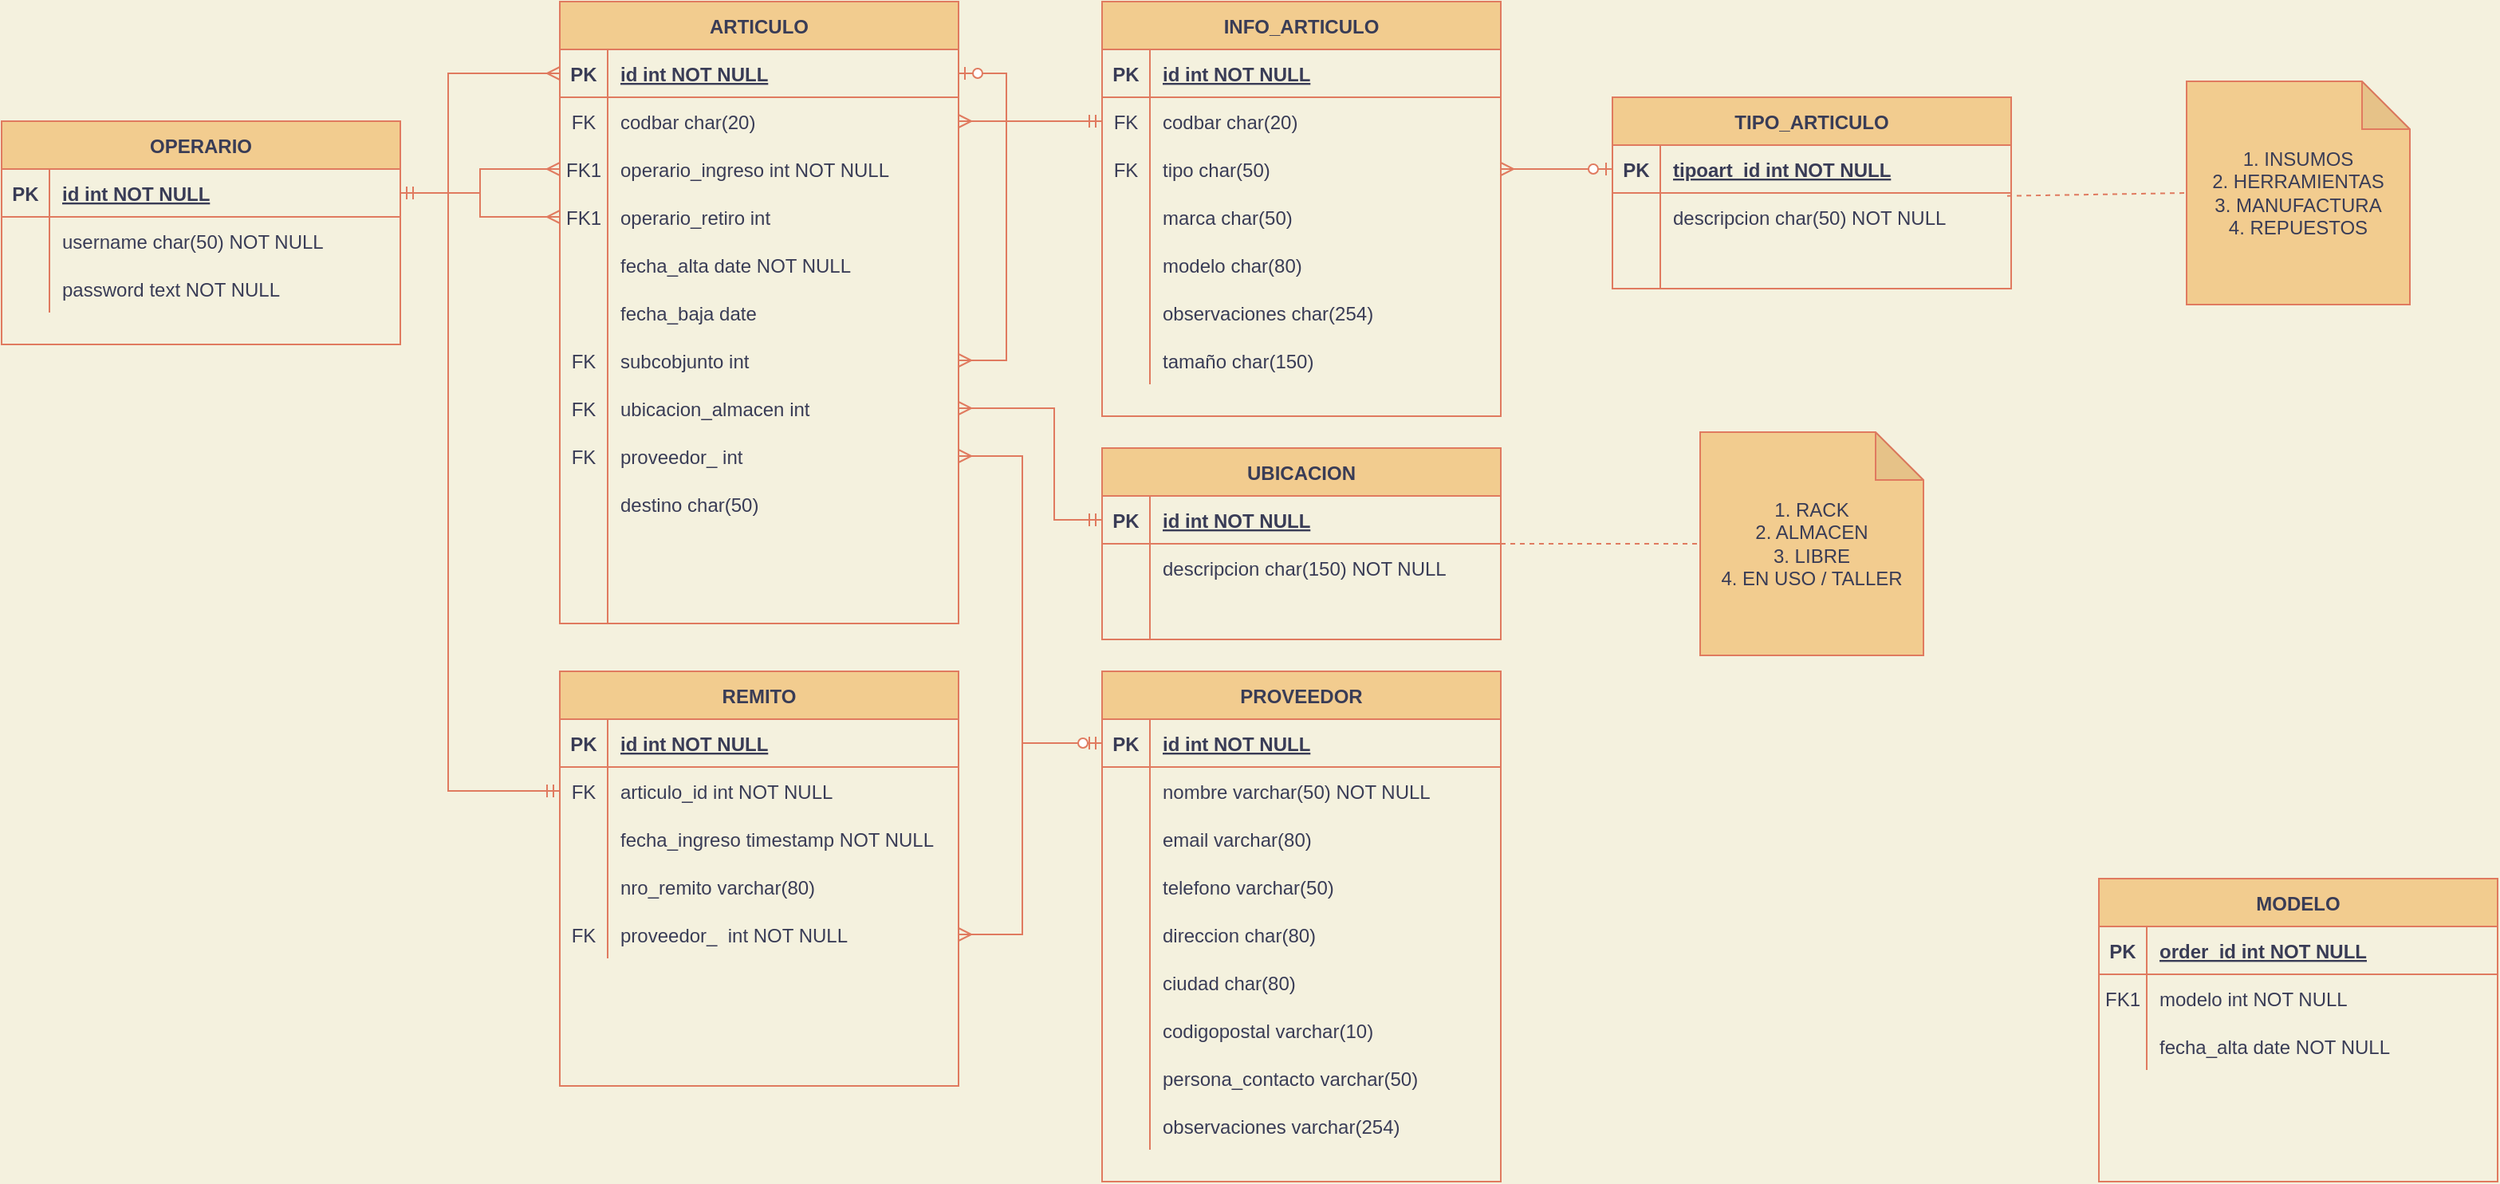 <mxfile version="13.10.0" type="embed">
    <diagram id="R2lEEEUBdFMjLlhIrx00" name="Taller Modelado DB">
        <mxGraphModel dx="1084" dy="545" grid="0" gridSize="10" guides="1" tooltips="1" connect="1" arrows="1" fold="1" page="0" pageScale="1" pageWidth="1169" pageHeight="827" background="#F4F1DE" math="0" shadow="0" extFonts="Permanent Marker^https://fonts.googleapis.com/css?family=Permanent+Marker">
            <root>
                <mxCell id="0"/>
                <mxCell id="1" parent="0"/>
                <mxCell id="C-vyLk0tnHw3VtMMgP7b-13" value="REMITO" style="shape=table;startSize=30;container=1;collapsible=1;childLayout=tableLayout;fixedRows=1;rowLines=0;fontStyle=1;align=center;resizeLast=1;fillColor=#F2CC8F;strokeColor=#E07A5F;fontColor=#393C56;" parent="1" vertex="1">
                    <mxGeometry x="380" y="470" width="250" height="260" as="geometry"/>
                </mxCell>
                <mxCell id="C-vyLk0tnHw3VtMMgP7b-14" value="" style="shape=partialRectangle;collapsible=0;dropTarget=0;pointerEvents=0;fillColor=none;points=[[0,0.5],[1,0.5]];portConstraint=eastwest;top=0;left=0;right=0;bottom=1;strokeColor=#E07A5F;fontColor=#393C56;" parent="C-vyLk0tnHw3VtMMgP7b-13" vertex="1">
                    <mxGeometry y="30" width="250" height="30" as="geometry"/>
                </mxCell>
                <mxCell id="C-vyLk0tnHw3VtMMgP7b-15" value="PK" style="shape=partialRectangle;overflow=hidden;connectable=0;fillColor=none;top=0;left=0;bottom=0;right=0;fontStyle=1;strokeColor=#E07A5F;fontColor=#393C56;" parent="C-vyLk0tnHw3VtMMgP7b-14" vertex="1">
                    <mxGeometry width="30" height="30" as="geometry"/>
                </mxCell>
                <mxCell id="C-vyLk0tnHw3VtMMgP7b-16" value="id int NOT NULL " style="shape=partialRectangle;overflow=hidden;connectable=0;fillColor=none;top=0;left=0;bottom=0;right=0;align=left;spacingLeft=6;fontStyle=5;strokeColor=#E07A5F;fontColor=#393C56;" parent="C-vyLk0tnHw3VtMMgP7b-14" vertex="1">
                    <mxGeometry x="30" width="220" height="30" as="geometry"/>
                </mxCell>
                <mxCell id="C-vyLk0tnHw3VtMMgP7b-17" value="" style="shape=partialRectangle;collapsible=0;dropTarget=0;pointerEvents=0;fillColor=none;points=[[0,0.5],[1,0.5]];portConstraint=eastwest;top=0;left=0;right=0;bottom=0;strokeColor=#E07A5F;fontColor=#393C56;" parent="C-vyLk0tnHw3VtMMgP7b-13" vertex="1">
                    <mxGeometry y="60" width="250" height="30" as="geometry"/>
                </mxCell>
                <mxCell id="C-vyLk0tnHw3VtMMgP7b-18" value="FK" style="shape=partialRectangle;overflow=hidden;connectable=0;fillColor=none;top=0;left=0;bottom=0;right=0;strokeColor=#E07A5F;fontColor=#393C56;" parent="C-vyLk0tnHw3VtMMgP7b-17" vertex="1">
                    <mxGeometry width="30" height="30" as="geometry"/>
                </mxCell>
                <mxCell id="C-vyLk0tnHw3VtMMgP7b-19" value="articulo_id int NOT NULL" style="shape=partialRectangle;overflow=hidden;connectable=0;fillColor=none;top=0;left=0;bottom=0;right=0;align=left;spacingLeft=6;strokeColor=#E07A5F;fontColor=#393C56;" parent="C-vyLk0tnHw3VtMMgP7b-17" vertex="1">
                    <mxGeometry x="30" width="220" height="30" as="geometry"/>
                </mxCell>
                <mxCell id="C-vyLk0tnHw3VtMMgP7b-20" value="" style="shape=partialRectangle;collapsible=0;dropTarget=0;pointerEvents=0;fillColor=none;points=[[0,0.5],[1,0.5]];portConstraint=eastwest;top=0;left=0;right=0;bottom=0;strokeColor=#E07A5F;fontColor=#393C56;" parent="C-vyLk0tnHw3VtMMgP7b-13" vertex="1">
                    <mxGeometry y="90" width="250" height="30" as="geometry"/>
                </mxCell>
                <mxCell id="C-vyLk0tnHw3VtMMgP7b-21" value="" style="shape=partialRectangle;overflow=hidden;connectable=0;fillColor=none;top=0;left=0;bottom=0;right=0;strokeColor=#E07A5F;fontColor=#393C56;" parent="C-vyLk0tnHw3VtMMgP7b-20" vertex="1">
                    <mxGeometry width="30" height="30" as="geometry"/>
                </mxCell>
                <mxCell id="C-vyLk0tnHw3VtMMgP7b-22" value="fecha_ingreso timestamp NOT NULL" style="shape=partialRectangle;overflow=hidden;connectable=0;fillColor=none;top=0;left=0;bottom=0;right=0;align=left;spacingLeft=6;strokeColor=#E07A5F;fontColor=#393C56;" parent="C-vyLk0tnHw3VtMMgP7b-20" vertex="1">
                    <mxGeometry x="30" width="220" height="30" as="geometry"/>
                </mxCell>
                <mxCell id="FuJcFCWlnaRvxosyB_40-101" value="" style="shape=partialRectangle;collapsible=0;dropTarget=0;pointerEvents=0;fillColor=none;points=[[0,0.5],[1,0.5]];portConstraint=eastwest;top=0;left=0;right=0;bottom=0;strokeColor=#E07A5F;fontColor=#393C56;" parent="C-vyLk0tnHw3VtMMgP7b-13" vertex="1">
                    <mxGeometry y="120" width="250" height="30" as="geometry"/>
                </mxCell>
                <mxCell id="FuJcFCWlnaRvxosyB_40-102" value="" style="shape=partialRectangle;overflow=hidden;connectable=0;fillColor=none;top=0;left=0;bottom=0;right=0;strokeColor=#E07A5F;fontColor=#393C56;" parent="FuJcFCWlnaRvxosyB_40-101" vertex="1">
                    <mxGeometry width="30" height="30" as="geometry"/>
                </mxCell>
                <mxCell id="FuJcFCWlnaRvxosyB_40-103" value="nro_remito varchar(80)" style="shape=partialRectangle;overflow=hidden;connectable=0;fillColor=none;top=0;left=0;bottom=0;right=0;align=left;spacingLeft=6;strokeColor=#E07A5F;fontColor=#393C56;" parent="FuJcFCWlnaRvxosyB_40-101" vertex="1">
                    <mxGeometry x="30" width="220" height="30" as="geometry"/>
                </mxCell>
                <mxCell id="FuJcFCWlnaRvxosyB_40-104" value="" style="shape=partialRectangle;collapsible=0;dropTarget=0;pointerEvents=0;fillColor=none;points=[[0,0.5],[1,0.5]];portConstraint=eastwest;top=0;left=0;right=0;bottom=0;strokeColor=#E07A5F;fontColor=#393C56;" parent="C-vyLk0tnHw3VtMMgP7b-13" vertex="1">
                    <mxGeometry y="150" width="250" height="30" as="geometry"/>
                </mxCell>
                <mxCell id="FuJcFCWlnaRvxosyB_40-105" value="FK" style="shape=partialRectangle;overflow=hidden;connectable=0;fillColor=none;top=0;left=0;bottom=0;right=0;strokeColor=#E07A5F;fontColor=#393C56;" parent="FuJcFCWlnaRvxosyB_40-104" vertex="1">
                    <mxGeometry width="30" height="30" as="geometry"/>
                </mxCell>
                <mxCell id="FuJcFCWlnaRvxosyB_40-106" value="proveedor_  int NOT NULL" style="shape=partialRectangle;overflow=hidden;connectable=0;fillColor=none;top=0;left=0;bottom=0;right=0;align=left;spacingLeft=6;strokeColor=#E07A5F;fontColor=#393C56;" parent="FuJcFCWlnaRvxosyB_40-104" vertex="1">
                    <mxGeometry x="30" width="220" height="30" as="geometry"/>
                </mxCell>
                <mxCell id="C-vyLk0tnHw3VtMMgP7b-23" value="OPERARIO" style="shape=table;startSize=30;container=1;collapsible=1;childLayout=tableLayout;fixedRows=1;rowLines=0;fontStyle=1;align=center;resizeLast=1;fillColor=#F2CC8F;strokeColor=#E07A5F;fontColor=#393C56;" parent="1" vertex="1">
                    <mxGeometry x="30" y="125" width="250" height="140" as="geometry">
                        <mxRectangle x="170" y="180" width="100" height="30" as="alternateBounds"/>
                    </mxGeometry>
                </mxCell>
                <mxCell id="C-vyLk0tnHw3VtMMgP7b-24" value="" style="shape=partialRectangle;collapsible=0;dropTarget=0;pointerEvents=0;fillColor=none;points=[[0,0.5],[1,0.5]];portConstraint=eastwest;top=0;left=0;right=0;bottom=1;strokeColor=#E07A5F;fontColor=#393C56;" parent="C-vyLk0tnHw3VtMMgP7b-23" vertex="1">
                    <mxGeometry y="30" width="250" height="30" as="geometry"/>
                </mxCell>
                <mxCell id="C-vyLk0tnHw3VtMMgP7b-25" value="PK" style="shape=partialRectangle;overflow=hidden;connectable=0;fillColor=none;top=0;left=0;bottom=0;right=0;fontStyle=1;strokeColor=#E07A5F;fontColor=#393C56;" parent="C-vyLk0tnHw3VtMMgP7b-24" vertex="1">
                    <mxGeometry width="30" height="30" as="geometry"/>
                </mxCell>
                <mxCell id="C-vyLk0tnHw3VtMMgP7b-26" value="id int NOT NULL " style="shape=partialRectangle;overflow=hidden;connectable=0;fillColor=none;top=0;left=0;bottom=0;right=0;align=left;spacingLeft=6;fontStyle=5;strokeColor=#E07A5F;fontColor=#393C56;" parent="C-vyLk0tnHw3VtMMgP7b-24" vertex="1">
                    <mxGeometry x="30" width="220" height="30" as="geometry"/>
                </mxCell>
                <mxCell id="C-vyLk0tnHw3VtMMgP7b-27" value="" style="shape=partialRectangle;collapsible=0;dropTarget=0;pointerEvents=0;fillColor=none;points=[[0,0.5],[1,0.5]];portConstraint=eastwest;top=0;left=0;right=0;bottom=0;strokeColor=#E07A5F;fontColor=#393C56;" parent="C-vyLk0tnHw3VtMMgP7b-23" vertex="1">
                    <mxGeometry y="60" width="250" height="30" as="geometry"/>
                </mxCell>
                <mxCell id="C-vyLk0tnHw3VtMMgP7b-28" value="" style="shape=partialRectangle;overflow=hidden;connectable=0;fillColor=none;top=0;left=0;bottom=0;right=0;strokeColor=#E07A5F;fontColor=#393C56;" parent="C-vyLk0tnHw3VtMMgP7b-27" vertex="1">
                    <mxGeometry width="30" height="30" as="geometry"/>
                </mxCell>
                <mxCell id="C-vyLk0tnHw3VtMMgP7b-29" value="username char(50) NOT NULL" style="shape=partialRectangle;overflow=hidden;connectable=0;fillColor=none;top=0;left=0;bottom=0;right=0;align=left;spacingLeft=6;strokeColor=#E07A5F;fontColor=#393C56;" parent="C-vyLk0tnHw3VtMMgP7b-27" vertex="1">
                    <mxGeometry x="30" width="220" height="30" as="geometry"/>
                </mxCell>
                <mxCell id="LHmQqirOOWyOCtMzWJC0-106" value="" style="shape=partialRectangle;collapsible=0;dropTarget=0;pointerEvents=0;fillColor=none;top=0;left=0;bottom=0;right=0;points=[[0,0.5],[1,0.5]];portConstraint=eastwest;strokeColor=#E07A5F;fontColor=#393C56;" parent="C-vyLk0tnHw3VtMMgP7b-23" vertex="1">
                    <mxGeometry y="90" width="250" height="30" as="geometry"/>
                </mxCell>
                <mxCell id="LHmQqirOOWyOCtMzWJC0-107" value="" style="shape=partialRectangle;connectable=0;fillColor=none;top=0;left=0;bottom=0;right=0;editable=1;overflow=hidden;strokeColor=#E07A5F;fontColor=#393C56;" parent="LHmQqirOOWyOCtMzWJC0-106" vertex="1">
                    <mxGeometry width="30" height="30" as="geometry"/>
                </mxCell>
                <mxCell id="LHmQqirOOWyOCtMzWJC0-108" value="password text NOT NULL" style="shape=partialRectangle;connectable=0;fillColor=none;top=0;left=0;bottom=0;right=0;align=left;spacingLeft=6;overflow=hidden;strokeColor=#E07A5F;fontColor=#393C56;" parent="LHmQqirOOWyOCtMzWJC0-106" vertex="1">
                    <mxGeometry x="30" width="220" height="30" as="geometry"/>
                </mxCell>
                <mxCell id="LHmQqirOOWyOCtMzWJC0-27" value="MODELO" style="shape=table;startSize=30;container=1;collapsible=1;childLayout=tableLayout;fixedRows=1;rowLines=0;fontStyle=1;align=center;resizeLast=1;fillColor=#F2CC8F;strokeColor=#E07A5F;fontColor=#393C56;" parent="1" vertex="1">
                    <mxGeometry x="1345" y="600" width="250" height="190" as="geometry"/>
                </mxCell>
                <mxCell id="LHmQqirOOWyOCtMzWJC0-28" value="" style="shape=partialRectangle;collapsible=0;dropTarget=0;pointerEvents=0;fillColor=none;points=[[0,0.5],[1,0.5]];portConstraint=eastwest;top=0;left=0;right=0;bottom=1;strokeColor=#E07A5F;fontColor=#393C56;" parent="LHmQqirOOWyOCtMzWJC0-27" vertex="1">
                    <mxGeometry y="30" width="250" height="30" as="geometry"/>
                </mxCell>
                <mxCell id="LHmQqirOOWyOCtMzWJC0-29" value="PK" style="shape=partialRectangle;overflow=hidden;connectable=0;fillColor=none;top=0;left=0;bottom=0;right=0;fontStyle=1;strokeColor=#E07A5F;fontColor=#393C56;" parent="LHmQqirOOWyOCtMzWJC0-28" vertex="1">
                    <mxGeometry width="30" height="30" as="geometry"/>
                </mxCell>
                <mxCell id="LHmQqirOOWyOCtMzWJC0-30" value="order_id int NOT NULL " style="shape=partialRectangle;overflow=hidden;connectable=0;fillColor=none;top=0;left=0;bottom=0;right=0;align=left;spacingLeft=6;fontStyle=5;strokeColor=#E07A5F;fontColor=#393C56;" parent="LHmQqirOOWyOCtMzWJC0-28" vertex="1">
                    <mxGeometry x="30" width="220" height="30" as="geometry"/>
                </mxCell>
                <mxCell id="LHmQqirOOWyOCtMzWJC0-31" value="" style="shape=partialRectangle;collapsible=0;dropTarget=0;pointerEvents=0;fillColor=none;points=[[0,0.5],[1,0.5]];portConstraint=eastwest;top=0;left=0;right=0;bottom=0;strokeColor=#E07A5F;fontColor=#393C56;" parent="LHmQqirOOWyOCtMzWJC0-27" vertex="1">
                    <mxGeometry y="60" width="250" height="30" as="geometry"/>
                </mxCell>
                <mxCell id="LHmQqirOOWyOCtMzWJC0-32" value="FK1" style="shape=partialRectangle;overflow=hidden;connectable=0;fillColor=none;top=0;left=0;bottom=0;right=0;strokeColor=#E07A5F;fontColor=#393C56;" parent="LHmQqirOOWyOCtMzWJC0-31" vertex="1">
                    <mxGeometry width="30" height="30" as="geometry"/>
                </mxCell>
                <mxCell id="LHmQqirOOWyOCtMzWJC0-33" value="modelo int NOT NULL" style="shape=partialRectangle;overflow=hidden;connectable=0;fillColor=none;top=0;left=0;bottom=0;right=0;align=left;spacingLeft=6;strokeColor=#E07A5F;fontColor=#393C56;" parent="LHmQqirOOWyOCtMzWJC0-31" vertex="1">
                    <mxGeometry x="30" width="220" height="30" as="geometry"/>
                </mxCell>
                <mxCell id="LHmQqirOOWyOCtMzWJC0-34" value="" style="shape=partialRectangle;collapsible=0;dropTarget=0;pointerEvents=0;fillColor=none;points=[[0,0.5],[1,0.5]];portConstraint=eastwest;top=0;left=0;right=0;bottom=0;strokeColor=#E07A5F;fontColor=#393C56;" parent="LHmQqirOOWyOCtMzWJC0-27" vertex="1">
                    <mxGeometry y="90" width="250" height="30" as="geometry"/>
                </mxCell>
                <mxCell id="LHmQqirOOWyOCtMzWJC0-35" value="" style="shape=partialRectangle;overflow=hidden;connectable=0;fillColor=none;top=0;left=0;bottom=0;right=0;strokeColor=#E07A5F;fontColor=#393C56;" parent="LHmQqirOOWyOCtMzWJC0-34" vertex="1">
                    <mxGeometry width="30" height="30" as="geometry"/>
                </mxCell>
                <mxCell id="LHmQqirOOWyOCtMzWJC0-36" value="fecha_alta date NOT NULL" style="shape=partialRectangle;overflow=hidden;connectable=0;fillColor=none;top=0;left=0;bottom=0;right=0;align=left;spacingLeft=6;strokeColor=#E07A5F;fontColor=#393C56;" parent="LHmQqirOOWyOCtMzWJC0-34" vertex="1">
                    <mxGeometry x="30" width="220" height="30" as="geometry"/>
                </mxCell>
                <mxCell id="LHmQqirOOWyOCtMzWJC0-37" value="TIPO_ARTICULO" style="shape=table;startSize=30;container=1;collapsible=1;childLayout=tableLayout;fixedRows=1;rowLines=0;fontStyle=1;align=center;resizeLast=1;fillColor=#F2CC8F;strokeColor=#E07A5F;fontColor=#393C56;" parent="1" vertex="1">
                    <mxGeometry x="1040" y="110" width="250" height="120" as="geometry"/>
                </mxCell>
                <mxCell id="LHmQqirOOWyOCtMzWJC0-38" value="" style="shape=partialRectangle;collapsible=0;dropTarget=0;pointerEvents=0;fillColor=none;points=[[0,0.5],[1,0.5]];portConstraint=eastwest;top=0;left=0;right=0;bottom=1;strokeColor=#E07A5F;fontColor=#393C56;" parent="LHmQqirOOWyOCtMzWJC0-37" vertex="1">
                    <mxGeometry y="30" width="250" height="30" as="geometry"/>
                </mxCell>
                <mxCell id="LHmQqirOOWyOCtMzWJC0-39" value="PK" style="shape=partialRectangle;overflow=hidden;connectable=0;fillColor=none;top=0;left=0;bottom=0;right=0;fontStyle=1;strokeColor=#E07A5F;fontColor=#393C56;" parent="LHmQqirOOWyOCtMzWJC0-38" vertex="1">
                    <mxGeometry width="30" height="30" as="geometry"/>
                </mxCell>
                <mxCell id="LHmQqirOOWyOCtMzWJC0-40" value="tipoart_id int NOT NULL " style="shape=partialRectangle;overflow=hidden;connectable=0;fillColor=none;top=0;left=0;bottom=0;right=0;align=left;spacingLeft=6;fontStyle=5;strokeColor=#E07A5F;fontColor=#393C56;" parent="LHmQqirOOWyOCtMzWJC0-38" vertex="1">
                    <mxGeometry x="30" width="220" height="30" as="geometry"/>
                </mxCell>
                <mxCell id="LHmQqirOOWyOCtMzWJC0-41" value="" style="shape=partialRectangle;collapsible=0;dropTarget=0;pointerEvents=0;fillColor=none;points=[[0,0.5],[1,0.5]];portConstraint=eastwest;top=0;left=0;right=0;bottom=0;strokeColor=#E07A5F;fontColor=#393C56;" parent="LHmQqirOOWyOCtMzWJC0-37" vertex="1">
                    <mxGeometry y="60" width="250" height="30" as="geometry"/>
                </mxCell>
                <mxCell id="LHmQqirOOWyOCtMzWJC0-42" value="" style="shape=partialRectangle;overflow=hidden;connectable=0;fillColor=none;top=0;left=0;bottom=0;right=0;strokeColor=#E07A5F;fontColor=#393C56;" parent="LHmQqirOOWyOCtMzWJC0-41" vertex="1">
                    <mxGeometry width="30" height="30" as="geometry"/>
                </mxCell>
                <mxCell id="LHmQqirOOWyOCtMzWJC0-43" value="descripcion char(50) NOT NULL" style="shape=partialRectangle;overflow=hidden;connectable=0;fillColor=none;top=0;left=0;bottom=0;right=0;align=left;spacingLeft=6;strokeColor=#E07A5F;fontColor=#393C56;" parent="LHmQqirOOWyOCtMzWJC0-41" vertex="1">
                    <mxGeometry x="30" width="220" height="30" as="geometry"/>
                </mxCell>
                <mxCell id="LHmQqirOOWyOCtMzWJC0-44" value="" style="shape=partialRectangle;collapsible=0;dropTarget=0;pointerEvents=0;fillColor=none;points=[[0,0.5],[1,0.5]];portConstraint=eastwest;top=0;left=0;right=0;bottom=0;strokeColor=#E07A5F;fontColor=#393C56;" parent="LHmQqirOOWyOCtMzWJC0-37" vertex="1">
                    <mxGeometry y="90" width="250" height="30" as="geometry"/>
                </mxCell>
                <mxCell id="LHmQqirOOWyOCtMzWJC0-45" value="" style="shape=partialRectangle;overflow=hidden;connectable=0;fillColor=none;top=0;left=0;bottom=0;right=0;strokeColor=#E07A5F;fontColor=#393C56;" parent="LHmQqirOOWyOCtMzWJC0-44" vertex="1">
                    <mxGeometry width="30" height="30" as="geometry"/>
                </mxCell>
                <mxCell id="LHmQqirOOWyOCtMzWJC0-46" value="" style="shape=partialRectangle;overflow=hidden;connectable=0;fillColor=none;top=0;left=0;bottom=0;right=0;align=left;spacingLeft=6;strokeColor=#E07A5F;fontColor=#393C56;" parent="LHmQqirOOWyOCtMzWJC0-44" vertex="1">
                    <mxGeometry x="30" width="220" height="30" as="geometry"/>
                </mxCell>
                <mxCell id="LHmQqirOOWyOCtMzWJC0-47" value="UBICACION" style="shape=table;startSize=30;container=1;collapsible=1;childLayout=tableLayout;fixedRows=1;rowLines=0;fontStyle=1;align=center;resizeLast=1;fillColor=#F2CC8F;strokeColor=#E07A5F;fontColor=#393C56;" parent="1" vertex="1">
                    <mxGeometry x="720" y="330" width="250" height="120" as="geometry"/>
                </mxCell>
                <mxCell id="LHmQqirOOWyOCtMzWJC0-48" value="" style="shape=partialRectangle;collapsible=0;dropTarget=0;pointerEvents=0;fillColor=none;points=[[0,0.5],[1,0.5]];portConstraint=eastwest;top=0;left=0;right=0;bottom=1;strokeColor=#E07A5F;fontColor=#393C56;" parent="LHmQqirOOWyOCtMzWJC0-47" vertex="1">
                    <mxGeometry y="30" width="250" height="30" as="geometry"/>
                </mxCell>
                <mxCell id="LHmQqirOOWyOCtMzWJC0-49" value="PK" style="shape=partialRectangle;overflow=hidden;connectable=0;fillColor=none;top=0;left=0;bottom=0;right=0;fontStyle=1;strokeColor=#E07A5F;fontColor=#393C56;" parent="LHmQqirOOWyOCtMzWJC0-48" vertex="1">
                    <mxGeometry width="30" height="30" as="geometry"/>
                </mxCell>
                <mxCell id="LHmQqirOOWyOCtMzWJC0-50" value="id int NOT NULL " style="shape=partialRectangle;overflow=hidden;connectable=0;fillColor=none;top=0;left=0;bottom=0;right=0;align=left;spacingLeft=6;fontStyle=5;strokeColor=#E07A5F;fontColor=#393C56;" parent="LHmQqirOOWyOCtMzWJC0-48" vertex="1">
                    <mxGeometry x="30" width="220" height="30" as="geometry"/>
                </mxCell>
                <mxCell id="LHmQqirOOWyOCtMzWJC0-51" value="" style="shape=partialRectangle;collapsible=0;dropTarget=0;pointerEvents=0;fillColor=none;points=[[0,0.5],[1,0.5]];portConstraint=eastwest;top=0;left=0;right=0;bottom=0;strokeColor=#E07A5F;fontColor=#393C56;" parent="LHmQqirOOWyOCtMzWJC0-47" vertex="1">
                    <mxGeometry y="60" width="250" height="30" as="geometry"/>
                </mxCell>
                <mxCell id="LHmQqirOOWyOCtMzWJC0-52" value="" style="shape=partialRectangle;overflow=hidden;connectable=0;fillColor=none;top=0;left=0;bottom=0;right=0;strokeColor=#E07A5F;fontColor=#393C56;" parent="LHmQqirOOWyOCtMzWJC0-51" vertex="1">
                    <mxGeometry width="30" height="30" as="geometry"/>
                </mxCell>
                <mxCell id="LHmQqirOOWyOCtMzWJC0-53" value="descripcion char(150) NOT NULL" style="shape=partialRectangle;overflow=hidden;connectable=0;fillColor=none;top=0;left=0;bottom=0;right=0;align=left;spacingLeft=6;strokeColor=#E07A5F;fontColor=#393C56;" parent="LHmQqirOOWyOCtMzWJC0-51" vertex="1">
                    <mxGeometry x="30" width="220" height="30" as="geometry"/>
                </mxCell>
                <mxCell id="LHmQqirOOWyOCtMzWJC0-54" value="" style="shape=partialRectangle;collapsible=0;dropTarget=0;pointerEvents=0;fillColor=none;points=[[0,0.5],[1,0.5]];portConstraint=eastwest;top=0;left=0;right=0;bottom=0;strokeColor=#E07A5F;fontColor=#393C56;" parent="LHmQqirOOWyOCtMzWJC0-47" vertex="1">
                    <mxGeometry y="90" width="250" height="30" as="geometry"/>
                </mxCell>
                <mxCell id="LHmQqirOOWyOCtMzWJC0-55" value="" style="shape=partialRectangle;overflow=hidden;connectable=0;fillColor=none;top=0;left=0;bottom=0;right=0;strokeColor=#E07A5F;fontColor=#393C56;" parent="LHmQqirOOWyOCtMzWJC0-54" vertex="1">
                    <mxGeometry width="30" height="30" as="geometry"/>
                </mxCell>
                <mxCell id="LHmQqirOOWyOCtMzWJC0-56" value="" style="shape=partialRectangle;overflow=hidden;connectable=0;fillColor=none;top=0;left=0;bottom=0;right=0;align=left;spacingLeft=6;strokeColor=#E07A5F;fontColor=#393C56;" parent="LHmQqirOOWyOCtMzWJC0-54" vertex="1">
                    <mxGeometry x="30" width="220" height="30" as="geometry"/>
                </mxCell>
                <mxCell id="LHmQqirOOWyOCtMzWJC0-57" value="PROVEEDOR" style="shape=table;startSize=30;container=1;collapsible=1;childLayout=tableLayout;fixedRows=1;rowLines=0;fontStyle=1;align=center;resizeLast=1;fillColor=#F2CC8F;strokeColor=#E07A5F;fontColor=#393C56;" parent="1" vertex="1">
                    <mxGeometry x="720" y="470" width="250" height="320" as="geometry"/>
                </mxCell>
                <mxCell id="LHmQqirOOWyOCtMzWJC0-58" value="" style="shape=partialRectangle;collapsible=0;dropTarget=0;pointerEvents=0;fillColor=none;points=[[0,0.5],[1,0.5]];portConstraint=eastwest;top=0;left=0;right=0;bottom=1;strokeColor=#E07A5F;fontColor=#393C56;" parent="LHmQqirOOWyOCtMzWJC0-57" vertex="1">
                    <mxGeometry y="30" width="250" height="30" as="geometry"/>
                </mxCell>
                <mxCell id="LHmQqirOOWyOCtMzWJC0-59" value="PK" style="shape=partialRectangle;overflow=hidden;connectable=0;fillColor=none;top=0;left=0;bottom=0;right=0;fontStyle=1;strokeColor=#E07A5F;fontColor=#393C56;" parent="LHmQqirOOWyOCtMzWJC0-58" vertex="1">
                    <mxGeometry width="30" height="30" as="geometry"/>
                </mxCell>
                <mxCell id="LHmQqirOOWyOCtMzWJC0-60" value="id int NOT NULL " style="shape=partialRectangle;overflow=hidden;connectable=0;fillColor=none;top=0;left=0;bottom=0;right=0;align=left;spacingLeft=6;fontStyle=5;strokeColor=#E07A5F;fontColor=#393C56;" parent="LHmQqirOOWyOCtMzWJC0-58" vertex="1">
                    <mxGeometry x="30" width="220" height="30" as="geometry"/>
                </mxCell>
                <mxCell id="FuJcFCWlnaRvxosyB_40-73" value="" style="shape=partialRectangle;collapsible=0;dropTarget=0;pointerEvents=0;fillColor=none;points=[[0,0.5],[1,0.5]];portConstraint=eastwest;top=0;left=0;right=0;bottom=0;strokeColor=#E07A5F;fontColor=#393C56;" parent="LHmQqirOOWyOCtMzWJC0-57" vertex="1">
                    <mxGeometry y="60" width="250" height="30" as="geometry"/>
                </mxCell>
                <mxCell id="FuJcFCWlnaRvxosyB_40-74" value="" style="shape=partialRectangle;overflow=hidden;connectable=0;fillColor=none;top=0;left=0;bottom=0;right=0;strokeColor=#E07A5F;fontColor=#393C56;" parent="FuJcFCWlnaRvxosyB_40-73" vertex="1">
                    <mxGeometry width="30" height="30" as="geometry"/>
                </mxCell>
                <mxCell id="FuJcFCWlnaRvxosyB_40-75" value="nombre varchar(50) NOT NULL " style="shape=partialRectangle;overflow=hidden;connectable=0;fillColor=none;top=0;left=0;bottom=0;right=0;align=left;spacingLeft=6;strokeColor=#E07A5F;fontColor=#393C56;" parent="FuJcFCWlnaRvxosyB_40-73" vertex="1">
                    <mxGeometry x="30" width="220" height="30" as="geometry"/>
                </mxCell>
                <mxCell id="LHmQqirOOWyOCtMzWJC0-61" value="" style="shape=partialRectangle;collapsible=0;dropTarget=0;pointerEvents=0;fillColor=none;points=[[0,0.5],[1,0.5]];portConstraint=eastwest;top=0;left=0;right=0;bottom=0;strokeColor=#E07A5F;fontColor=#393C56;" parent="LHmQqirOOWyOCtMzWJC0-57" vertex="1">
                    <mxGeometry y="90" width="250" height="30" as="geometry"/>
                </mxCell>
                <mxCell id="LHmQqirOOWyOCtMzWJC0-62" value="" style="shape=partialRectangle;overflow=hidden;connectable=0;fillColor=none;top=0;left=0;bottom=0;right=0;strokeColor=#E07A5F;fontColor=#393C56;" parent="LHmQqirOOWyOCtMzWJC0-61" vertex="1">
                    <mxGeometry width="30" height="30" as="geometry"/>
                </mxCell>
                <mxCell id="LHmQqirOOWyOCtMzWJC0-63" value="email varchar(80) " style="shape=partialRectangle;overflow=hidden;connectable=0;fillColor=none;top=0;left=0;bottom=0;right=0;align=left;spacingLeft=6;strokeColor=#E07A5F;fontColor=#393C56;" parent="LHmQqirOOWyOCtMzWJC0-61" vertex="1">
                    <mxGeometry x="30" width="220" height="30" as="geometry"/>
                </mxCell>
                <mxCell id="LHmQqirOOWyOCtMzWJC0-64" value="" style="shape=partialRectangle;collapsible=0;dropTarget=0;pointerEvents=0;fillColor=none;points=[[0,0.5],[1,0.5]];portConstraint=eastwest;top=0;left=0;right=0;bottom=0;strokeColor=#E07A5F;fontColor=#393C56;" parent="LHmQqirOOWyOCtMzWJC0-57" vertex="1">
                    <mxGeometry y="120" width="250" height="30" as="geometry"/>
                </mxCell>
                <mxCell id="LHmQqirOOWyOCtMzWJC0-65" value="" style="shape=partialRectangle;overflow=hidden;connectable=0;fillColor=none;top=0;left=0;bottom=0;right=0;strokeColor=#E07A5F;fontColor=#393C56;" parent="LHmQqirOOWyOCtMzWJC0-64" vertex="1">
                    <mxGeometry width="30" height="30" as="geometry"/>
                </mxCell>
                <mxCell id="LHmQqirOOWyOCtMzWJC0-66" value="telefono varchar(50)" style="shape=partialRectangle;overflow=hidden;connectable=0;fillColor=none;top=0;left=0;bottom=0;right=0;align=left;spacingLeft=6;strokeColor=#E07A5F;fontColor=#393C56;" parent="LHmQqirOOWyOCtMzWJC0-64" vertex="1">
                    <mxGeometry x="30" width="220" height="30" as="geometry"/>
                </mxCell>
                <mxCell id="FuJcFCWlnaRvxosyB_40-82" value="" style="shape=partialRectangle;collapsible=0;dropTarget=0;pointerEvents=0;fillColor=none;points=[[0,0.5],[1,0.5]];portConstraint=eastwest;top=0;left=0;right=0;bottom=0;strokeColor=#E07A5F;fontColor=#393C56;" parent="LHmQqirOOWyOCtMzWJC0-57" vertex="1">
                    <mxGeometry y="150" width="250" height="30" as="geometry"/>
                </mxCell>
                <mxCell id="FuJcFCWlnaRvxosyB_40-83" value="" style="shape=partialRectangle;overflow=hidden;connectable=0;fillColor=none;top=0;left=0;bottom=0;right=0;strokeColor=#E07A5F;fontColor=#393C56;" parent="FuJcFCWlnaRvxosyB_40-82" vertex="1">
                    <mxGeometry width="30" height="30" as="geometry"/>
                </mxCell>
                <mxCell id="FuJcFCWlnaRvxosyB_40-84" value="direccion char(80)" style="shape=partialRectangle;overflow=hidden;connectable=0;fillColor=none;top=0;left=0;bottom=0;right=0;align=left;spacingLeft=6;strokeColor=#E07A5F;fontColor=#393C56;" parent="FuJcFCWlnaRvxosyB_40-82" vertex="1">
                    <mxGeometry x="30" width="220" height="30" as="geometry"/>
                </mxCell>
                <mxCell id="FuJcFCWlnaRvxosyB_40-76" value="" style="shape=partialRectangle;collapsible=0;dropTarget=0;pointerEvents=0;fillColor=none;points=[[0,0.5],[1,0.5]];portConstraint=eastwest;top=0;left=0;right=0;bottom=0;strokeColor=#E07A5F;fontColor=#393C56;" parent="LHmQqirOOWyOCtMzWJC0-57" vertex="1">
                    <mxGeometry y="180" width="250" height="30" as="geometry"/>
                </mxCell>
                <mxCell id="FuJcFCWlnaRvxosyB_40-77" value="" style="shape=partialRectangle;overflow=hidden;connectable=0;fillColor=none;top=0;left=0;bottom=0;right=0;strokeColor=#E07A5F;fontColor=#393C56;" parent="FuJcFCWlnaRvxosyB_40-76" vertex="1">
                    <mxGeometry width="30" height="30" as="geometry"/>
                </mxCell>
                <mxCell id="FuJcFCWlnaRvxosyB_40-78" value="ciudad char(80)" style="shape=partialRectangle;overflow=hidden;connectable=0;fillColor=none;top=0;left=0;bottom=0;right=0;align=left;spacingLeft=6;strokeColor=#E07A5F;fontColor=#393C56;" parent="FuJcFCWlnaRvxosyB_40-76" vertex="1">
                    <mxGeometry x="30" width="220" height="30" as="geometry"/>
                </mxCell>
                <mxCell id="FuJcFCWlnaRvxosyB_40-79" value="" style="shape=partialRectangle;collapsible=0;dropTarget=0;pointerEvents=0;fillColor=none;points=[[0,0.5],[1,0.5]];portConstraint=eastwest;top=0;left=0;right=0;bottom=0;strokeColor=#E07A5F;fontColor=#393C56;" parent="LHmQqirOOWyOCtMzWJC0-57" vertex="1">
                    <mxGeometry y="210" width="250" height="30" as="geometry"/>
                </mxCell>
                <mxCell id="FuJcFCWlnaRvxosyB_40-80" value="" style="shape=partialRectangle;overflow=hidden;connectable=0;fillColor=none;top=0;left=0;bottom=0;right=0;strokeColor=#E07A5F;fontColor=#393C56;" parent="FuJcFCWlnaRvxosyB_40-79" vertex="1">
                    <mxGeometry width="30" height="30" as="geometry"/>
                </mxCell>
                <mxCell id="FuJcFCWlnaRvxosyB_40-81" value="codigopostal varchar(10)" style="shape=partialRectangle;overflow=hidden;connectable=0;fillColor=none;top=0;left=0;bottom=0;right=0;align=left;spacingLeft=6;strokeColor=#E07A5F;fontColor=#393C56;" parent="FuJcFCWlnaRvxosyB_40-79" vertex="1">
                    <mxGeometry x="30" width="220" height="30" as="geometry"/>
                </mxCell>
                <mxCell id="FuJcFCWlnaRvxosyB_40-109" value="" style="shape=partialRectangle;collapsible=0;dropTarget=0;pointerEvents=0;fillColor=none;points=[[0,0.5],[1,0.5]];portConstraint=eastwest;top=0;left=0;right=0;bottom=0;strokeColor=#E07A5F;fontColor=#393C56;" parent="LHmQqirOOWyOCtMzWJC0-57" vertex="1">
                    <mxGeometry y="240" width="250" height="30" as="geometry"/>
                </mxCell>
                <mxCell id="FuJcFCWlnaRvxosyB_40-110" value="" style="shape=partialRectangle;overflow=hidden;connectable=0;fillColor=none;top=0;left=0;bottom=0;right=0;strokeColor=#E07A5F;fontColor=#393C56;" parent="FuJcFCWlnaRvxosyB_40-109" vertex="1">
                    <mxGeometry width="30" height="30" as="geometry"/>
                </mxCell>
                <mxCell id="FuJcFCWlnaRvxosyB_40-111" value="persona_contacto varchar(50)" style="shape=partialRectangle;overflow=hidden;connectable=0;fillColor=none;top=0;left=0;bottom=0;right=0;align=left;spacingLeft=6;strokeColor=#E07A5F;fontColor=#393C56;" parent="FuJcFCWlnaRvxosyB_40-109" vertex="1">
                    <mxGeometry x="30" width="220" height="30" as="geometry"/>
                </mxCell>
                <mxCell id="FuJcFCWlnaRvxosyB_40-112" value="" style="shape=partialRectangle;collapsible=0;dropTarget=0;pointerEvents=0;fillColor=none;points=[[0,0.5],[1,0.5]];portConstraint=eastwest;top=0;left=0;right=0;bottom=0;strokeColor=#E07A5F;fontColor=#393C56;" parent="LHmQqirOOWyOCtMzWJC0-57" vertex="1">
                    <mxGeometry y="270" width="250" height="30" as="geometry"/>
                </mxCell>
                <mxCell id="FuJcFCWlnaRvxosyB_40-113" value="" style="shape=partialRectangle;overflow=hidden;connectable=0;fillColor=none;top=0;left=0;bottom=0;right=0;strokeColor=#E07A5F;fontColor=#393C56;" parent="FuJcFCWlnaRvxosyB_40-112" vertex="1">
                    <mxGeometry width="30" height="30" as="geometry"/>
                </mxCell>
                <mxCell id="FuJcFCWlnaRvxosyB_40-114" value="observaciones varchar(254)" style="shape=partialRectangle;overflow=hidden;connectable=0;fillColor=none;top=0;left=0;bottom=0;right=0;align=left;spacingLeft=6;strokeColor=#E07A5F;fontColor=#393C56;" parent="FuJcFCWlnaRvxosyB_40-112" vertex="1">
                    <mxGeometry x="30" width="220" height="30" as="geometry"/>
                </mxCell>
                <mxCell id="LHmQqirOOWyOCtMzWJC0-67" value="INFO_ARTICULO" style="shape=table;startSize=30;container=1;collapsible=1;childLayout=tableLayout;fixedRows=1;rowLines=0;fontStyle=1;align=center;resizeLast=1;fillColor=#F2CC8F;strokeColor=#E07A5F;fontColor=#393C56;" parent="1" vertex="1">
                    <mxGeometry x="720" y="50" width="250" height="260" as="geometry"/>
                </mxCell>
                <mxCell id="LHmQqirOOWyOCtMzWJC0-68" value="" style="shape=partialRectangle;collapsible=0;dropTarget=0;pointerEvents=0;fillColor=none;points=[[0,0.5],[1,0.5]];portConstraint=eastwest;top=0;left=0;right=0;bottom=1;strokeColor=#E07A5F;fontColor=#393C56;" parent="LHmQqirOOWyOCtMzWJC0-67" vertex="1">
                    <mxGeometry y="30" width="250" height="30" as="geometry"/>
                </mxCell>
                <mxCell id="LHmQqirOOWyOCtMzWJC0-69" value="PK" style="shape=partialRectangle;overflow=hidden;connectable=0;fillColor=none;top=0;left=0;bottom=0;right=0;fontStyle=1;strokeColor=#E07A5F;fontColor=#393C56;" parent="LHmQqirOOWyOCtMzWJC0-68" vertex="1">
                    <mxGeometry width="30" height="30" as="geometry"/>
                </mxCell>
                <mxCell id="LHmQqirOOWyOCtMzWJC0-70" value="id int NOT NULL" style="shape=partialRectangle;overflow=hidden;connectable=0;fillColor=none;top=0;left=0;bottom=0;right=0;align=left;spacingLeft=6;fontStyle=5;strokeColor=#E07A5F;fontColor=#393C56;" parent="LHmQqirOOWyOCtMzWJC0-68" vertex="1">
                    <mxGeometry x="30" width="220" height="30" as="geometry"/>
                </mxCell>
                <mxCell id="LHmQqirOOWyOCtMzWJC0-71" value="" style="shape=partialRectangle;collapsible=0;dropTarget=0;pointerEvents=0;fillColor=none;points=[[0,0.5],[1,0.5]];portConstraint=eastwest;top=0;left=0;right=0;bottom=0;strokeColor=#E07A5F;fontColor=#393C56;" parent="LHmQqirOOWyOCtMzWJC0-67" vertex="1">
                    <mxGeometry y="60" width="250" height="30" as="geometry"/>
                </mxCell>
                <mxCell id="LHmQqirOOWyOCtMzWJC0-72" value="FK" style="shape=partialRectangle;overflow=hidden;connectable=0;fillColor=none;top=0;left=0;bottom=0;right=0;strokeColor=#E07A5F;fontColor=#393C56;" parent="LHmQqirOOWyOCtMzWJC0-71" vertex="1">
                    <mxGeometry width="30" height="30" as="geometry"/>
                </mxCell>
                <mxCell id="LHmQqirOOWyOCtMzWJC0-73" value="codbar char(20)" style="shape=partialRectangle;overflow=hidden;connectable=0;fillColor=none;top=0;left=0;bottom=0;right=0;align=left;spacingLeft=6;strokeColor=#E07A5F;fontColor=#393C56;" parent="LHmQqirOOWyOCtMzWJC0-71" vertex="1">
                    <mxGeometry x="30" width="220" height="30" as="geometry"/>
                </mxCell>
                <mxCell id="LHmQqirOOWyOCtMzWJC0-74" value="" style="shape=partialRectangle;collapsible=0;dropTarget=0;pointerEvents=0;fillColor=none;points=[[0,0.5],[1,0.5]];portConstraint=eastwest;top=0;left=0;right=0;bottom=0;strokeColor=#E07A5F;fontColor=#393C56;" parent="LHmQqirOOWyOCtMzWJC0-67" vertex="1">
                    <mxGeometry y="90" width="250" height="30" as="geometry"/>
                </mxCell>
                <mxCell id="LHmQqirOOWyOCtMzWJC0-75" value="FK" style="shape=partialRectangle;overflow=hidden;connectable=0;fillColor=none;top=0;left=0;bottom=0;right=0;strokeColor=#E07A5F;fontColor=#393C56;" parent="LHmQqirOOWyOCtMzWJC0-74" vertex="1">
                    <mxGeometry width="30" height="30" as="geometry"/>
                </mxCell>
                <mxCell id="LHmQqirOOWyOCtMzWJC0-76" value="tipo char(50)" style="shape=partialRectangle;overflow=hidden;connectable=0;fillColor=none;top=0;left=0;bottom=0;right=0;align=left;spacingLeft=6;strokeColor=#E07A5F;fontColor=#393C56;" parent="LHmQqirOOWyOCtMzWJC0-74" vertex="1">
                    <mxGeometry x="30" width="220" height="30" as="geometry"/>
                </mxCell>
                <mxCell id="FuJcFCWlnaRvxosyB_40-44" value="" style="shape=partialRectangle;collapsible=0;dropTarget=0;pointerEvents=0;fillColor=none;points=[[0,0.5],[1,0.5]];portConstraint=eastwest;top=0;left=0;right=0;bottom=0;strokeColor=#E07A5F;fontColor=#393C56;" parent="LHmQqirOOWyOCtMzWJC0-67" vertex="1">
                    <mxGeometry y="120" width="250" height="30" as="geometry"/>
                </mxCell>
                <mxCell id="FuJcFCWlnaRvxosyB_40-45" value="" style="shape=partialRectangle;overflow=hidden;connectable=0;fillColor=none;top=0;left=0;bottom=0;right=0;strokeColor=#E07A5F;fontColor=#393C56;" parent="FuJcFCWlnaRvxosyB_40-44" vertex="1">
                    <mxGeometry width="30" height="30" as="geometry"/>
                </mxCell>
                <mxCell id="FuJcFCWlnaRvxosyB_40-46" value="marca char(50)" style="shape=partialRectangle;overflow=hidden;connectable=0;fillColor=none;top=0;left=0;bottom=0;right=0;align=left;spacingLeft=6;strokeColor=#E07A5F;fontColor=#393C56;" parent="FuJcFCWlnaRvxosyB_40-44" vertex="1">
                    <mxGeometry x="30" width="220" height="30" as="geometry"/>
                </mxCell>
                <mxCell id="FuJcFCWlnaRvxosyB_40-47" value="" style="shape=partialRectangle;collapsible=0;dropTarget=0;pointerEvents=0;fillColor=none;points=[[0,0.5],[1,0.5]];portConstraint=eastwest;top=0;left=0;right=0;bottom=0;strokeColor=#E07A5F;fontColor=#393C56;" parent="LHmQqirOOWyOCtMzWJC0-67" vertex="1">
                    <mxGeometry y="150" width="250" height="30" as="geometry"/>
                </mxCell>
                <mxCell id="FuJcFCWlnaRvxosyB_40-48" value="" style="shape=partialRectangle;overflow=hidden;connectable=0;fillColor=none;top=0;left=0;bottom=0;right=0;strokeColor=#E07A5F;fontColor=#393C56;" parent="FuJcFCWlnaRvxosyB_40-47" vertex="1">
                    <mxGeometry width="30" height="30" as="geometry"/>
                </mxCell>
                <mxCell id="FuJcFCWlnaRvxosyB_40-49" value="modelo char(80)" style="shape=partialRectangle;overflow=hidden;connectable=0;fillColor=none;top=0;left=0;bottom=0;right=0;align=left;spacingLeft=6;strokeColor=#E07A5F;fontColor=#393C56;" parent="FuJcFCWlnaRvxosyB_40-47" vertex="1">
                    <mxGeometry x="30" width="220" height="30" as="geometry"/>
                </mxCell>
                <mxCell id="FuJcFCWlnaRvxosyB_40-50" value="" style="shape=partialRectangle;collapsible=0;dropTarget=0;pointerEvents=0;fillColor=none;points=[[0,0.5],[1,0.5]];portConstraint=eastwest;top=0;left=0;right=0;bottom=0;strokeColor=#E07A5F;fontColor=#393C56;" parent="LHmQqirOOWyOCtMzWJC0-67" vertex="1">
                    <mxGeometry y="180" width="250" height="30" as="geometry"/>
                </mxCell>
                <mxCell id="FuJcFCWlnaRvxosyB_40-51" value="" style="shape=partialRectangle;overflow=hidden;connectable=0;fillColor=none;top=0;left=0;bottom=0;right=0;strokeColor=#E07A5F;fontColor=#393C56;" parent="FuJcFCWlnaRvxosyB_40-50" vertex="1">
                    <mxGeometry width="30" height="30" as="geometry"/>
                </mxCell>
                <mxCell id="FuJcFCWlnaRvxosyB_40-52" value="observaciones char(254)" style="shape=partialRectangle;overflow=hidden;connectable=0;fillColor=none;top=0;left=0;bottom=0;right=0;align=left;spacingLeft=6;strokeColor=#E07A5F;fontColor=#393C56;" parent="FuJcFCWlnaRvxosyB_40-50" vertex="1">
                    <mxGeometry x="30" width="220" height="30" as="geometry"/>
                </mxCell>
                <mxCell id="FuJcFCWlnaRvxosyB_40-64" value="" style="shape=partialRectangle;collapsible=0;dropTarget=0;pointerEvents=0;fillColor=none;points=[[0,0.5],[1,0.5]];portConstraint=eastwest;top=0;left=0;right=0;bottom=0;strokeColor=#E07A5F;fontColor=#393C56;" parent="LHmQqirOOWyOCtMzWJC0-67" vertex="1">
                    <mxGeometry y="210" width="250" height="30" as="geometry"/>
                </mxCell>
                <mxCell id="FuJcFCWlnaRvxosyB_40-65" value="" style="shape=partialRectangle;overflow=hidden;connectable=0;fillColor=none;top=0;left=0;bottom=0;right=0;strokeColor=#E07A5F;fontColor=#393C56;" parent="FuJcFCWlnaRvxosyB_40-64" vertex="1">
                    <mxGeometry width="30" height="30" as="geometry"/>
                </mxCell>
                <mxCell id="FuJcFCWlnaRvxosyB_40-66" value="tamaño char(150)" style="shape=partialRectangle;overflow=hidden;connectable=0;fillColor=none;top=0;left=0;bottom=0;right=0;align=left;spacingLeft=6;strokeColor=#E07A5F;fontColor=#393C56;" parent="FuJcFCWlnaRvxosyB_40-64" vertex="1">
                    <mxGeometry x="30" width="220" height="30" as="geometry"/>
                </mxCell>
                <mxCell id="FuJcFCWlnaRvxosyB_40-1" value="ARTICULO" style="shape=table;startSize=30;container=1;collapsible=1;childLayout=tableLayout;fixedRows=1;rowLines=0;fontStyle=1;align=center;resizeLast=1;fillColor=#F2CC8F;strokeColor=#E07A5F;fontColor=#393C56;" parent="1" vertex="1">
                    <mxGeometry x="380" y="50" width="250.0" height="390" as="geometry">
                        <mxRectangle x="430" y="60" width="90" height="30" as="alternateBounds"/>
                    </mxGeometry>
                </mxCell>
                <mxCell id="FuJcFCWlnaRvxosyB_40-2" value="" style="shape=partialRectangle;collapsible=0;dropTarget=0;pointerEvents=0;fillColor=none;points=[[0,0.5],[1,0.5]];portConstraint=eastwest;top=0;left=0;right=0;bottom=1;strokeColor=#E07A5F;fontColor=#393C56;" parent="FuJcFCWlnaRvxosyB_40-1" vertex="1">
                    <mxGeometry y="30" width="250.0" height="30" as="geometry"/>
                </mxCell>
                <mxCell id="FuJcFCWlnaRvxosyB_40-3" value="PK" style="shape=partialRectangle;overflow=hidden;connectable=0;fillColor=none;top=0;left=0;bottom=0;right=0;fontStyle=1;strokeColor=#E07A5F;fontColor=#393C56;" parent="FuJcFCWlnaRvxosyB_40-2" vertex="1">
                    <mxGeometry width="30" height="30" as="geometry"/>
                </mxCell>
                <mxCell id="FuJcFCWlnaRvxosyB_40-4" value="id int NOT NULL " style="shape=partialRectangle;overflow=hidden;connectable=0;fillColor=none;top=0;left=0;bottom=0;right=0;align=left;spacingLeft=6;fontStyle=5;strokeColor=#E07A5F;fontColor=#393C56;" parent="FuJcFCWlnaRvxosyB_40-2" vertex="1">
                    <mxGeometry x="30" width="220.0" height="30" as="geometry"/>
                </mxCell>
                <mxCell id="FuJcFCWlnaRvxosyB_40-33" value="" style="shape=partialRectangle;collapsible=0;dropTarget=0;pointerEvents=0;fillColor=none;top=0;left=0;bottom=0;right=0;points=[[0,0.5],[1,0.5]];portConstraint=eastwest;strokeColor=#E07A5F;fontColor=#393C56;" parent="FuJcFCWlnaRvxosyB_40-1" vertex="1">
                    <mxGeometry y="60" width="250.0" height="30" as="geometry"/>
                </mxCell>
                <mxCell id="FuJcFCWlnaRvxosyB_40-34" value="FK" style="shape=partialRectangle;connectable=0;fillColor=none;top=0;left=0;bottom=0;right=0;fontStyle=0;overflow=hidden;strokeColor=#E07A5F;fontColor=#393C56;" parent="FuJcFCWlnaRvxosyB_40-33" vertex="1">
                    <mxGeometry width="30" height="30" as="geometry"/>
                </mxCell>
                <mxCell id="FuJcFCWlnaRvxosyB_40-35" value="codbar char(20)" style="shape=partialRectangle;connectable=0;fillColor=none;top=0;left=0;bottom=0;right=0;align=left;spacingLeft=6;fontStyle=0;overflow=hidden;strokeColor=#E07A5F;fontColor=#393C56;" parent="FuJcFCWlnaRvxosyB_40-33" vertex="1">
                    <mxGeometry x="30" width="220.0" height="30" as="geometry"/>
                </mxCell>
                <mxCell id="FuJcFCWlnaRvxosyB_40-5" value="" style="shape=partialRectangle;collapsible=0;dropTarget=0;pointerEvents=0;fillColor=none;points=[[0,0.5],[1,0.5]];portConstraint=eastwest;top=0;left=0;right=0;bottom=0;strokeColor=#E07A5F;fontColor=#393C56;" parent="FuJcFCWlnaRvxosyB_40-1" vertex="1">
                    <mxGeometry y="90" width="250.0" height="30" as="geometry"/>
                </mxCell>
                <mxCell id="FuJcFCWlnaRvxosyB_40-6" value="FK1" style="shape=partialRectangle;overflow=hidden;connectable=0;fillColor=none;top=0;left=0;bottom=0;right=0;strokeColor=#E07A5F;fontColor=#393C56;" parent="FuJcFCWlnaRvxosyB_40-5" vertex="1">
                    <mxGeometry width="30" height="30" as="geometry"/>
                </mxCell>
                <mxCell id="FuJcFCWlnaRvxosyB_40-7" value="operario_ingreso int NOT NULL" style="shape=partialRectangle;overflow=hidden;connectable=0;fillColor=none;top=0;left=0;bottom=0;right=0;align=left;spacingLeft=6;strokeColor=#E07A5F;fontColor=#393C56;" parent="FuJcFCWlnaRvxosyB_40-5" vertex="1">
                    <mxGeometry x="30" width="220.0" height="30" as="geometry"/>
                </mxCell>
                <mxCell id="FuJcFCWlnaRvxosyB_40-40" value="" style="shape=partialRectangle;collapsible=0;dropTarget=0;pointerEvents=0;fillColor=none;points=[[0,0.5],[1,0.5]];portConstraint=eastwest;top=0;left=0;right=0;bottom=0;strokeColor=#E07A5F;fontColor=#393C56;" parent="FuJcFCWlnaRvxosyB_40-1" vertex="1">
                    <mxGeometry y="120" width="250.0" height="30" as="geometry"/>
                </mxCell>
                <mxCell id="FuJcFCWlnaRvxosyB_40-41" value="FK1" style="shape=partialRectangle;overflow=hidden;connectable=0;fillColor=none;top=0;left=0;bottom=0;right=0;strokeColor=#E07A5F;fontColor=#393C56;" parent="FuJcFCWlnaRvxosyB_40-40" vertex="1">
                    <mxGeometry width="30" height="30" as="geometry"/>
                </mxCell>
                <mxCell id="FuJcFCWlnaRvxosyB_40-42" value="operario_retiro int" style="shape=partialRectangle;overflow=hidden;connectable=0;fillColor=none;top=0;left=0;bottom=0;right=0;align=left;spacingLeft=6;strokeColor=#E07A5F;fontColor=#393C56;" parent="FuJcFCWlnaRvxosyB_40-40" vertex="1">
                    <mxGeometry x="30" width="220.0" height="30" as="geometry"/>
                </mxCell>
                <mxCell id="FuJcFCWlnaRvxosyB_40-8" value="" style="shape=partialRectangle;collapsible=0;dropTarget=0;pointerEvents=0;fillColor=none;points=[[0,0.5],[1,0.5]];portConstraint=eastwest;top=0;left=0;right=0;bottom=0;strokeColor=#E07A5F;fontColor=#393C56;" parent="FuJcFCWlnaRvxosyB_40-1" vertex="1">
                    <mxGeometry y="150" width="250.0" height="30" as="geometry"/>
                </mxCell>
                <mxCell id="FuJcFCWlnaRvxosyB_40-9" value="" style="shape=partialRectangle;overflow=hidden;connectable=0;fillColor=none;top=0;left=0;bottom=0;right=0;strokeColor=#E07A5F;fontColor=#393C56;" parent="FuJcFCWlnaRvxosyB_40-8" vertex="1">
                    <mxGeometry width="30" height="30" as="geometry"/>
                </mxCell>
                <mxCell id="FuJcFCWlnaRvxosyB_40-10" value="fecha_alta date NOT NULL" style="shape=partialRectangle;overflow=hidden;connectable=0;fillColor=none;top=0;left=0;bottom=0;right=0;align=left;spacingLeft=6;strokeColor=#E07A5F;fontColor=#393C56;" parent="FuJcFCWlnaRvxosyB_40-8" vertex="1">
                    <mxGeometry x="30" width="220.0" height="30" as="geometry"/>
                </mxCell>
                <mxCell id="FuJcFCWlnaRvxosyB_40-53" value="" style="shape=partialRectangle;collapsible=0;dropTarget=0;pointerEvents=0;fillColor=none;points=[[0,0.5],[1,0.5]];portConstraint=eastwest;top=0;left=0;right=0;bottom=0;strokeColor=#E07A5F;fontColor=#393C56;" parent="FuJcFCWlnaRvxosyB_40-1" vertex="1">
                    <mxGeometry y="180" width="250.0" height="30" as="geometry"/>
                </mxCell>
                <mxCell id="FuJcFCWlnaRvxosyB_40-54" value="" style="shape=partialRectangle;overflow=hidden;connectable=0;fillColor=none;top=0;left=0;bottom=0;right=0;strokeColor=#E07A5F;fontColor=#393C56;" parent="FuJcFCWlnaRvxosyB_40-53" vertex="1">
                    <mxGeometry width="30" height="30" as="geometry"/>
                </mxCell>
                <mxCell id="FuJcFCWlnaRvxosyB_40-55" value="fecha_baja date" style="shape=partialRectangle;overflow=hidden;connectable=0;fillColor=none;top=0;left=0;bottom=0;right=0;align=left;spacingLeft=6;strokeColor=#E07A5F;fontColor=#393C56;" parent="FuJcFCWlnaRvxosyB_40-53" vertex="1">
                    <mxGeometry x="30" width="220.0" height="30" as="geometry"/>
                </mxCell>
                <mxCell id="FuJcFCWlnaRvxosyB_40-14" value="" style="shape=partialRectangle;collapsible=0;dropTarget=0;pointerEvents=0;fillColor=none;top=0;left=0;bottom=0;right=0;points=[[0,0.5],[1,0.5]];portConstraint=eastwest;strokeColor=#E07A5F;fontColor=#393C56;" parent="FuJcFCWlnaRvxosyB_40-1" vertex="1">
                    <mxGeometry y="210" width="250.0" height="30" as="geometry"/>
                </mxCell>
                <mxCell id="FuJcFCWlnaRvxosyB_40-15" value="FK" style="shape=partialRectangle;connectable=0;fillColor=none;top=0;left=0;bottom=0;right=0;fontStyle=0;overflow=hidden;strokeColor=#E07A5F;fontColor=#393C56;" parent="FuJcFCWlnaRvxosyB_40-14" vertex="1">
                    <mxGeometry width="30" height="30" as="geometry"/>
                </mxCell>
                <mxCell id="FuJcFCWlnaRvxosyB_40-16" value="subcobjunto int" style="shape=partialRectangle;connectable=0;fillColor=none;top=0;left=0;bottom=0;right=0;align=left;spacingLeft=6;fontStyle=0;overflow=hidden;strokeColor=#E07A5F;fontColor=#393C56;" parent="FuJcFCWlnaRvxosyB_40-14" vertex="1">
                    <mxGeometry x="30" width="220.0" height="30" as="geometry"/>
                </mxCell>
                <mxCell id="FuJcFCWlnaRvxosyB_40-85" value="" style="shape=partialRectangle;collapsible=0;dropTarget=0;pointerEvents=0;fillColor=none;top=0;left=0;bottom=0;right=0;points=[[0,0.5],[1,0.5]];portConstraint=eastwest;strokeColor=#E07A5F;fontColor=#393C56;" parent="FuJcFCWlnaRvxosyB_40-1" vertex="1">
                    <mxGeometry y="240" width="250.0" height="30" as="geometry"/>
                </mxCell>
                <mxCell id="FuJcFCWlnaRvxosyB_40-86" value="FK" style="shape=partialRectangle;connectable=0;fillColor=none;top=0;left=0;bottom=0;right=0;fontStyle=0;overflow=hidden;strokeColor=#E07A5F;fontColor=#393C56;" parent="FuJcFCWlnaRvxosyB_40-85" vertex="1">
                    <mxGeometry width="30" height="30" as="geometry"/>
                </mxCell>
                <mxCell id="FuJcFCWlnaRvxosyB_40-87" value="ubicacion_almacen int" style="shape=partialRectangle;connectable=0;fillColor=none;top=0;left=0;bottom=0;right=0;align=left;spacingLeft=6;fontStyle=0;overflow=hidden;strokeColor=#E07A5F;fontColor=#393C56;" parent="FuJcFCWlnaRvxosyB_40-85" vertex="1">
                    <mxGeometry x="30" width="220.0" height="30" as="geometry"/>
                </mxCell>
                <mxCell id="FuJcFCWlnaRvxosyB_40-95" value="" style="shape=partialRectangle;collapsible=0;dropTarget=0;pointerEvents=0;fillColor=none;top=0;left=0;bottom=0;right=0;points=[[0,0.5],[1,0.5]];portConstraint=eastwest;strokeColor=#E07A5F;fontColor=#393C56;" parent="FuJcFCWlnaRvxosyB_40-1" vertex="1">
                    <mxGeometry y="270" width="250.0" height="30" as="geometry"/>
                </mxCell>
                <mxCell id="FuJcFCWlnaRvxosyB_40-96" value="FK" style="shape=partialRectangle;connectable=0;fillColor=none;top=0;left=0;bottom=0;right=0;fontStyle=0;overflow=hidden;strokeColor=#E07A5F;fontColor=#393C56;" parent="FuJcFCWlnaRvxosyB_40-95" vertex="1">
                    <mxGeometry width="30" height="30" as="geometry"/>
                </mxCell>
                <mxCell id="FuJcFCWlnaRvxosyB_40-97" value="proveedor_ int" style="shape=partialRectangle;connectable=0;fillColor=none;top=0;left=0;bottom=0;right=0;align=left;spacingLeft=6;fontStyle=0;overflow=hidden;strokeColor=#E07A5F;fontColor=#393C56;" parent="FuJcFCWlnaRvxosyB_40-95" vertex="1">
                    <mxGeometry x="30" width="220.0" height="30" as="geometry"/>
                </mxCell>
                <mxCell id="FuJcFCWlnaRvxosyB_40-30" value="" style="shape=partialRectangle;collapsible=0;dropTarget=0;pointerEvents=0;fillColor=none;top=0;left=0;bottom=0;right=0;points=[[0,0.5],[1,0.5]];portConstraint=eastwest;strokeColor=#E07A5F;fontColor=#393C56;" parent="FuJcFCWlnaRvxosyB_40-1" vertex="1">
                    <mxGeometry y="300" width="250.0" height="30" as="geometry"/>
                </mxCell>
                <mxCell id="FuJcFCWlnaRvxosyB_40-31" value="" style="shape=partialRectangle;connectable=0;fillColor=none;top=0;left=0;bottom=0;right=0;fontStyle=0;overflow=hidden;strokeColor=#E07A5F;fontColor=#393C56;" parent="FuJcFCWlnaRvxosyB_40-30" vertex="1">
                    <mxGeometry width="30" height="30" as="geometry"/>
                </mxCell>
                <mxCell id="FuJcFCWlnaRvxosyB_40-32" value="destino char(50)" style="shape=partialRectangle;connectable=0;fillColor=none;top=0;left=0;bottom=0;right=0;align=left;spacingLeft=6;fontStyle=0;overflow=hidden;strokeColor=#E07A5F;fontColor=#393C56;" parent="FuJcFCWlnaRvxosyB_40-30" vertex="1">
                    <mxGeometry x="30" width="220.0" height="30" as="geometry"/>
                </mxCell>
                <mxCell id="FuJcFCWlnaRvxosyB_40-69" value="" style="shape=partialRectangle;collapsible=0;dropTarget=0;pointerEvents=0;fillColor=none;top=0;left=0;bottom=0;right=0;points=[[0,0.5],[1,0.5]];portConstraint=eastwest;strokeColor=#E07A5F;fontColor=#393C56;" parent="FuJcFCWlnaRvxosyB_40-1" vertex="1">
                    <mxGeometry y="330" width="250.0" height="30" as="geometry"/>
                </mxCell>
                <mxCell id="FuJcFCWlnaRvxosyB_40-70" value="" style="shape=partialRectangle;connectable=0;fillColor=none;top=0;left=0;bottom=0;right=0;fontStyle=0;overflow=hidden;strokeColor=#E07A5F;fontColor=#393C56;" parent="FuJcFCWlnaRvxosyB_40-69" vertex="1">
                    <mxGeometry width="30" height="30" as="geometry"/>
                </mxCell>
                <mxCell id="FuJcFCWlnaRvxosyB_40-71" value="" style="shape=partialRectangle;connectable=0;fillColor=none;top=0;left=0;bottom=0;right=0;align=left;spacingLeft=6;fontStyle=0;overflow=hidden;strokeColor=#E07A5F;fontColor=#393C56;" parent="FuJcFCWlnaRvxosyB_40-69" vertex="1">
                    <mxGeometry x="30" width="220.0" height="30" as="geometry"/>
                </mxCell>
                <mxCell id="FuJcFCWlnaRvxosyB_40-11" value="" style="shape=partialRectangle;collapsible=0;dropTarget=0;pointerEvents=0;fillColor=none;top=0;left=0;bottom=0;right=0;points=[[0,0.5],[1,0.5]];portConstraint=eastwest;strokeColor=#E07A5F;fontColor=#393C56;" parent="FuJcFCWlnaRvxosyB_40-1" vertex="1">
                    <mxGeometry y="360" width="250.0" height="30" as="geometry"/>
                </mxCell>
                <mxCell id="FuJcFCWlnaRvxosyB_40-12" value="" style="shape=partialRectangle;connectable=0;fillColor=none;top=0;left=0;bottom=0;right=0;editable=1;overflow=hidden;strokeColor=#E07A5F;fontColor=#393C56;" parent="FuJcFCWlnaRvxosyB_40-11" vertex="1">
                    <mxGeometry width="30" height="30" as="geometry"/>
                </mxCell>
                <mxCell id="FuJcFCWlnaRvxosyB_40-13" value="" style="shape=partialRectangle;connectable=0;fillColor=none;top=0;left=0;bottom=0;right=0;align=left;spacingLeft=6;overflow=hidden;strokeColor=#E07A5F;fontColor=#393C56;" parent="FuJcFCWlnaRvxosyB_40-11" vertex="1">
                    <mxGeometry x="30" width="220.0" height="30" as="geometry"/>
                </mxCell>
                <mxCell id="FuJcFCWlnaRvxosyB_40-61" value="" style="edgeStyle=entityRelationEdgeStyle;fontSize=12;html=1;endArrow=ERmany;startArrow=ERzeroToOne;rounded=0;endFill=0;startFill=1;labelBackgroundColor=#F4F1DE;strokeColor=#E07A5F;fontColor=#393C56;" parent="FuJcFCWlnaRvxosyB_40-1" source="FuJcFCWlnaRvxosyB_40-2" target="FuJcFCWlnaRvxosyB_40-14" edge="1">
                    <mxGeometry width="100" height="100" relative="1" as="geometry">
                        <mxPoint x="270" y="50" as="sourcePoint"/>
                        <mxPoint x="-100" y="296" as="targetPoint"/>
                    </mxGeometry>
                </mxCell>
                <mxCell id="FuJcFCWlnaRvxosyB_40-39" style="edgeStyle=orthogonalEdgeStyle;rounded=0;orthogonalLoop=1;jettySize=auto;html=1;exitX=1;exitY=0.5;exitDx=0;exitDy=0;entryX=0;entryY=0.5;entryDx=0;entryDy=0;endArrow=ERmandOne;endFill=0;startArrow=ERmany;startFill=0;labelBackgroundColor=#F4F1DE;strokeColor=#E07A5F;fontColor=#393C56;" parent="1" source="FuJcFCWlnaRvxosyB_40-33" target="LHmQqirOOWyOCtMzWJC0-71" edge="1">
                    <mxGeometry relative="1" as="geometry">
                        <mxPoint x="500" y="715" as="targetPoint"/>
                    </mxGeometry>
                </mxCell>
                <mxCell id="FuJcFCWlnaRvxosyB_40-68" style="edgeStyle=orthogonalEdgeStyle;rounded=0;orthogonalLoop=1;jettySize=auto;html=1;exitX=1;exitY=0.5;exitDx=0;exitDy=0;entryX=0;entryY=0.5;entryDx=0;entryDy=0;endArrow=ERzeroToOne;endFill=1;startArrow=ERmany;startFill=0;labelBackgroundColor=#F4F1DE;strokeColor=#E07A5F;fontColor=#393C56;" parent="1" source="LHmQqirOOWyOCtMzWJC0-74" target="LHmQqirOOWyOCtMzWJC0-38" edge="1">
                    <mxGeometry relative="1" as="geometry">
                        <mxPoint x="1140.17" y="139.52" as="targetPoint"/>
                    </mxGeometry>
                </mxCell>
                <mxCell id="FuJcFCWlnaRvxosyB_40-72" style="edgeStyle=orthogonalEdgeStyle;rounded=0;orthogonalLoop=1;jettySize=auto;html=1;entryX=0;entryY=0.5;entryDx=0;entryDy=0;endArrow=ERmandOne;endFill=0;startArrow=ERmany;startFill=0;labelBackgroundColor=#F4F1DE;strokeColor=#E07A5F;fontColor=#393C56;" parent="1" source="FuJcFCWlnaRvxosyB_40-95" target="LHmQqirOOWyOCtMzWJC0-58" edge="1">
                    <mxGeometry relative="1" as="geometry">
                        <mxPoint x="810" y="520" as="targetPoint"/>
                        <Array as="points">
                            <mxPoint x="670" y="335"/>
                            <mxPoint x="670" y="515"/>
                        </Array>
                    </mxGeometry>
                </mxCell>
                <mxCell id="FuJcFCWlnaRvxosyB_40-88" style="edgeStyle=orthogonalEdgeStyle;rounded=0;orthogonalLoop=1;jettySize=auto;html=1;entryX=0;entryY=0.5;entryDx=0;entryDy=0;endArrow=ERmandOne;endFill=0;exitX=0;exitY=0.5;exitDx=0;exitDy=0;startArrow=ERmany;startFill=0;labelBackgroundColor=#F4F1DE;strokeColor=#E07A5F;fontColor=#393C56;" parent="1" source="FuJcFCWlnaRvxosyB_40-2" target="C-vyLk0tnHw3VtMMgP7b-17" edge="1">
                    <mxGeometry relative="1" as="geometry">
                        <mxPoint x="700" y="50" as="sourcePoint"/>
                        <Array as="points">
                            <mxPoint x="310" y="95"/>
                            <mxPoint x="310" y="545"/>
                        </Array>
                    </mxGeometry>
                </mxCell>
                <mxCell id="FuJcFCWlnaRvxosyB_40-89" style="edgeStyle=orthogonalEdgeStyle;rounded=0;orthogonalLoop=1;jettySize=auto;html=1;exitX=1;exitY=0.5;exitDx=0;exitDy=0;entryX=0;entryY=0.5;entryDx=0;entryDy=0;endArrow=ERmandOne;endFill=0;startArrow=ERmany;startFill=0;labelBackgroundColor=#F4F1DE;strokeColor=#E07A5F;fontColor=#393C56;" parent="1" source="FuJcFCWlnaRvxosyB_40-85" target="LHmQqirOOWyOCtMzWJC0-48" edge="1">
                    <mxGeometry relative="1" as="geometry">
                        <Array as="points">
                            <mxPoint x="690" y="305"/>
                            <mxPoint x="690" y="375"/>
                        </Array>
                    </mxGeometry>
                </mxCell>
                <mxCell id="FuJcFCWlnaRvxosyB_40-93" style="edgeStyle=orthogonalEdgeStyle;rounded=0;orthogonalLoop=1;jettySize=auto;html=1;exitX=1;exitY=0.5;exitDx=0;exitDy=0;entryX=0;entryY=0.5;entryDx=0;entryDy=0;endArrow=ERmany;endFill=0;startArrow=ERone;startFill=0;labelBackgroundColor=#F4F1DE;strokeColor=#E07A5F;fontColor=#393C56;" parent="1" source="C-vyLk0tnHw3VtMMgP7b-24" target="FuJcFCWlnaRvxosyB_40-5" edge="1">
                    <mxGeometry relative="1" as="geometry"/>
                </mxCell>
                <mxCell id="FuJcFCWlnaRvxosyB_40-94" style="edgeStyle=orthogonalEdgeStyle;rounded=0;orthogonalLoop=1;jettySize=auto;html=1;exitX=1;exitY=0.5;exitDx=0;exitDy=0;entryX=0;entryY=0.5;entryDx=0;entryDy=0;endArrow=ERmany;endFill=0;startArrow=ERmandOne;startFill=0;labelBackgroundColor=#F4F1DE;strokeColor=#E07A5F;fontColor=#393C56;" parent="1" source="C-vyLk0tnHw3VtMMgP7b-24" target="FuJcFCWlnaRvxosyB_40-40" edge="1">
                    <mxGeometry relative="1" as="geometry"/>
                </mxCell>
                <mxCell id="FuJcFCWlnaRvxosyB_40-107" style="edgeStyle=orthogonalEdgeStyle;rounded=0;orthogonalLoop=1;jettySize=auto;html=1;exitX=1;exitY=0.5;exitDx=0;exitDy=0;entryX=0;entryY=0.5;entryDx=0;entryDy=0;startArrow=ERmany;startFill=0;endArrow=ERzeroToOne;endFill=1;labelBackgroundColor=#F4F1DE;strokeColor=#E07A5F;fontColor=#393C56;" parent="1" source="FuJcFCWlnaRvxosyB_40-104" target="LHmQqirOOWyOCtMzWJC0-58" edge="1">
                    <mxGeometry relative="1" as="geometry">
                        <Array as="points">
                            <mxPoint x="670" y="635"/>
                            <mxPoint x="670" y="515"/>
                        </Array>
                    </mxGeometry>
                </mxCell>
                <mxCell id="w_L4Ndvw1uLpltS-z06u-3" value="1. INSUMOS&lt;br&gt;2. HERRAMIENTAS&lt;br&gt;3. MANUFACTURA&lt;br&gt;4. REPUESTOS" style="shape=note;whiteSpace=wrap;html=1;backgroundOutline=1;darkOpacity=0.05;fillColor=#F2CC8F;strokeColor=#E07A5F;fontColor=#393C56;" parent="1" vertex="1">
                    <mxGeometry x="1400" y="100" width="140" height="140" as="geometry"/>
                </mxCell>
                <mxCell id="w_L4Ndvw1uLpltS-z06u-4" value="" style="endArrow=none;dashed=1;html=1;entryX=0;entryY=0.5;entryDx=0;entryDy=0;entryPerimeter=0;exitX=0.99;exitY=0.062;exitDx=0;exitDy=0;exitPerimeter=0;labelBackgroundColor=#F4F1DE;strokeColor=#E07A5F;fontColor=#393C56;" parent="1" source="LHmQqirOOWyOCtMzWJC0-41" target="w_L4Ndvw1uLpltS-z06u-3" edge="1">
                    <mxGeometry width="50" height="50" relative="1" as="geometry">
                        <mxPoint x="1210" y="460" as="sourcePoint"/>
                        <mxPoint x="1260" y="410" as="targetPoint"/>
                    </mxGeometry>
                </mxCell>
                <mxCell id="w_L4Ndvw1uLpltS-z06u-5" value="1. RACK&lt;br&gt;2. ALMACEN&lt;br&gt;3. LIBRE&lt;br&gt;4. EN USO / TALLER" style="shape=note;whiteSpace=wrap;html=1;backgroundOutline=1;darkOpacity=0.05;fillColor=#F2CC8F;strokeColor=#E07A5F;fontColor=#393C56;" parent="1" vertex="1">
                    <mxGeometry x="1095" y="320" width="140" height="140" as="geometry"/>
                </mxCell>
                <mxCell id="w_L4Ndvw1uLpltS-z06u-6" value="" style="endArrow=none;dashed=1;html=1;entryX=0;entryY=0.5;entryDx=0;entryDy=0;entryPerimeter=0;exitX=1;exitY=0;exitDx=0;exitDy=0;exitPerimeter=0;labelBackgroundColor=#F4F1DE;strokeColor=#E07A5F;fontColor=#393C56;" parent="1" source="LHmQqirOOWyOCtMzWJC0-51" target="w_L4Ndvw1uLpltS-z06u-5" edge="1">
                    <mxGeometry width="50" height="50" relative="1" as="geometry">
                        <mxPoint x="1210" y="460" as="sourcePoint"/>
                        <mxPoint x="1260" y="410" as="targetPoint"/>
                    </mxGeometry>
                </mxCell>
            </root>
        </mxGraphModel>
    </diagram>
</mxfile>